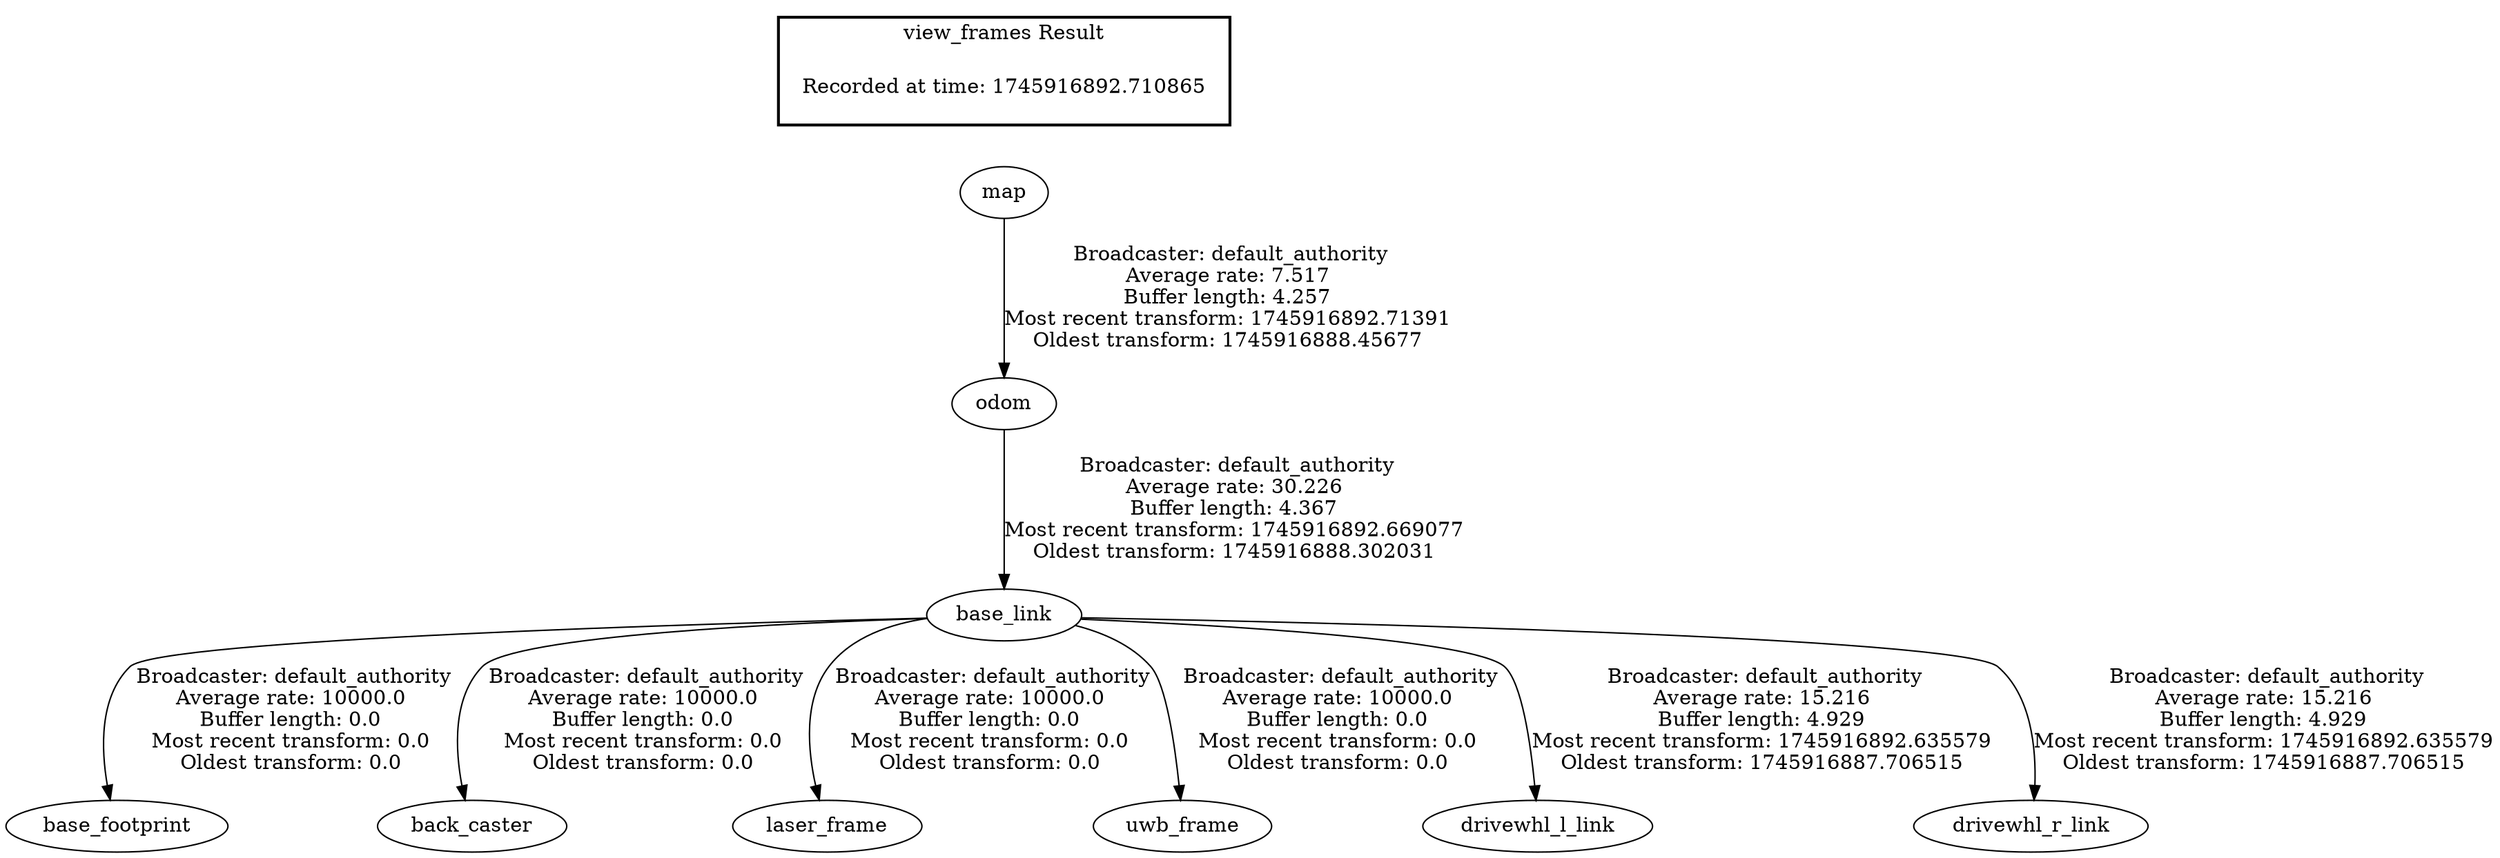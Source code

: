 digraph G {
"base_link" -> "base_footprint"[label=" Broadcaster: default_authority\nAverage rate: 10000.0\nBuffer length: 0.0\nMost recent transform: 0.0\nOldest transform: 0.0\n"];
"odom" -> "base_link"[label=" Broadcaster: default_authority\nAverage rate: 30.226\nBuffer length: 4.367\nMost recent transform: 1745916892.669077\nOldest transform: 1745916888.302031\n"];
"base_link" -> "back_caster"[label=" Broadcaster: default_authority\nAverage rate: 10000.0\nBuffer length: 0.0\nMost recent transform: 0.0\nOldest transform: 0.0\n"];
"base_link" -> "laser_frame"[label=" Broadcaster: default_authority\nAverage rate: 10000.0\nBuffer length: 0.0\nMost recent transform: 0.0\nOldest transform: 0.0\n"];
"base_link" -> "uwb_frame"[label=" Broadcaster: default_authority\nAverage rate: 10000.0\nBuffer length: 0.0\nMost recent transform: 0.0\nOldest transform: 0.0\n"];
"base_link" -> "drivewhl_l_link"[label=" Broadcaster: default_authority\nAverage rate: 15.216\nBuffer length: 4.929\nMost recent transform: 1745916892.635579\nOldest transform: 1745916887.706515\n"];
"base_link" -> "drivewhl_r_link"[label=" Broadcaster: default_authority\nAverage rate: 15.216\nBuffer length: 4.929\nMost recent transform: 1745916892.635579\nOldest transform: 1745916887.706515\n"];
"map" -> "odom"[label=" Broadcaster: default_authority\nAverage rate: 7.517\nBuffer length: 4.257\nMost recent transform: 1745916892.71391\nOldest transform: 1745916888.45677\n"];
edge [style=invis];
 subgraph cluster_legend { style=bold; color=black; label ="view_frames Result";
"Recorded at time: 1745916892.710865"[ shape=plaintext ] ;
}->"map";
}